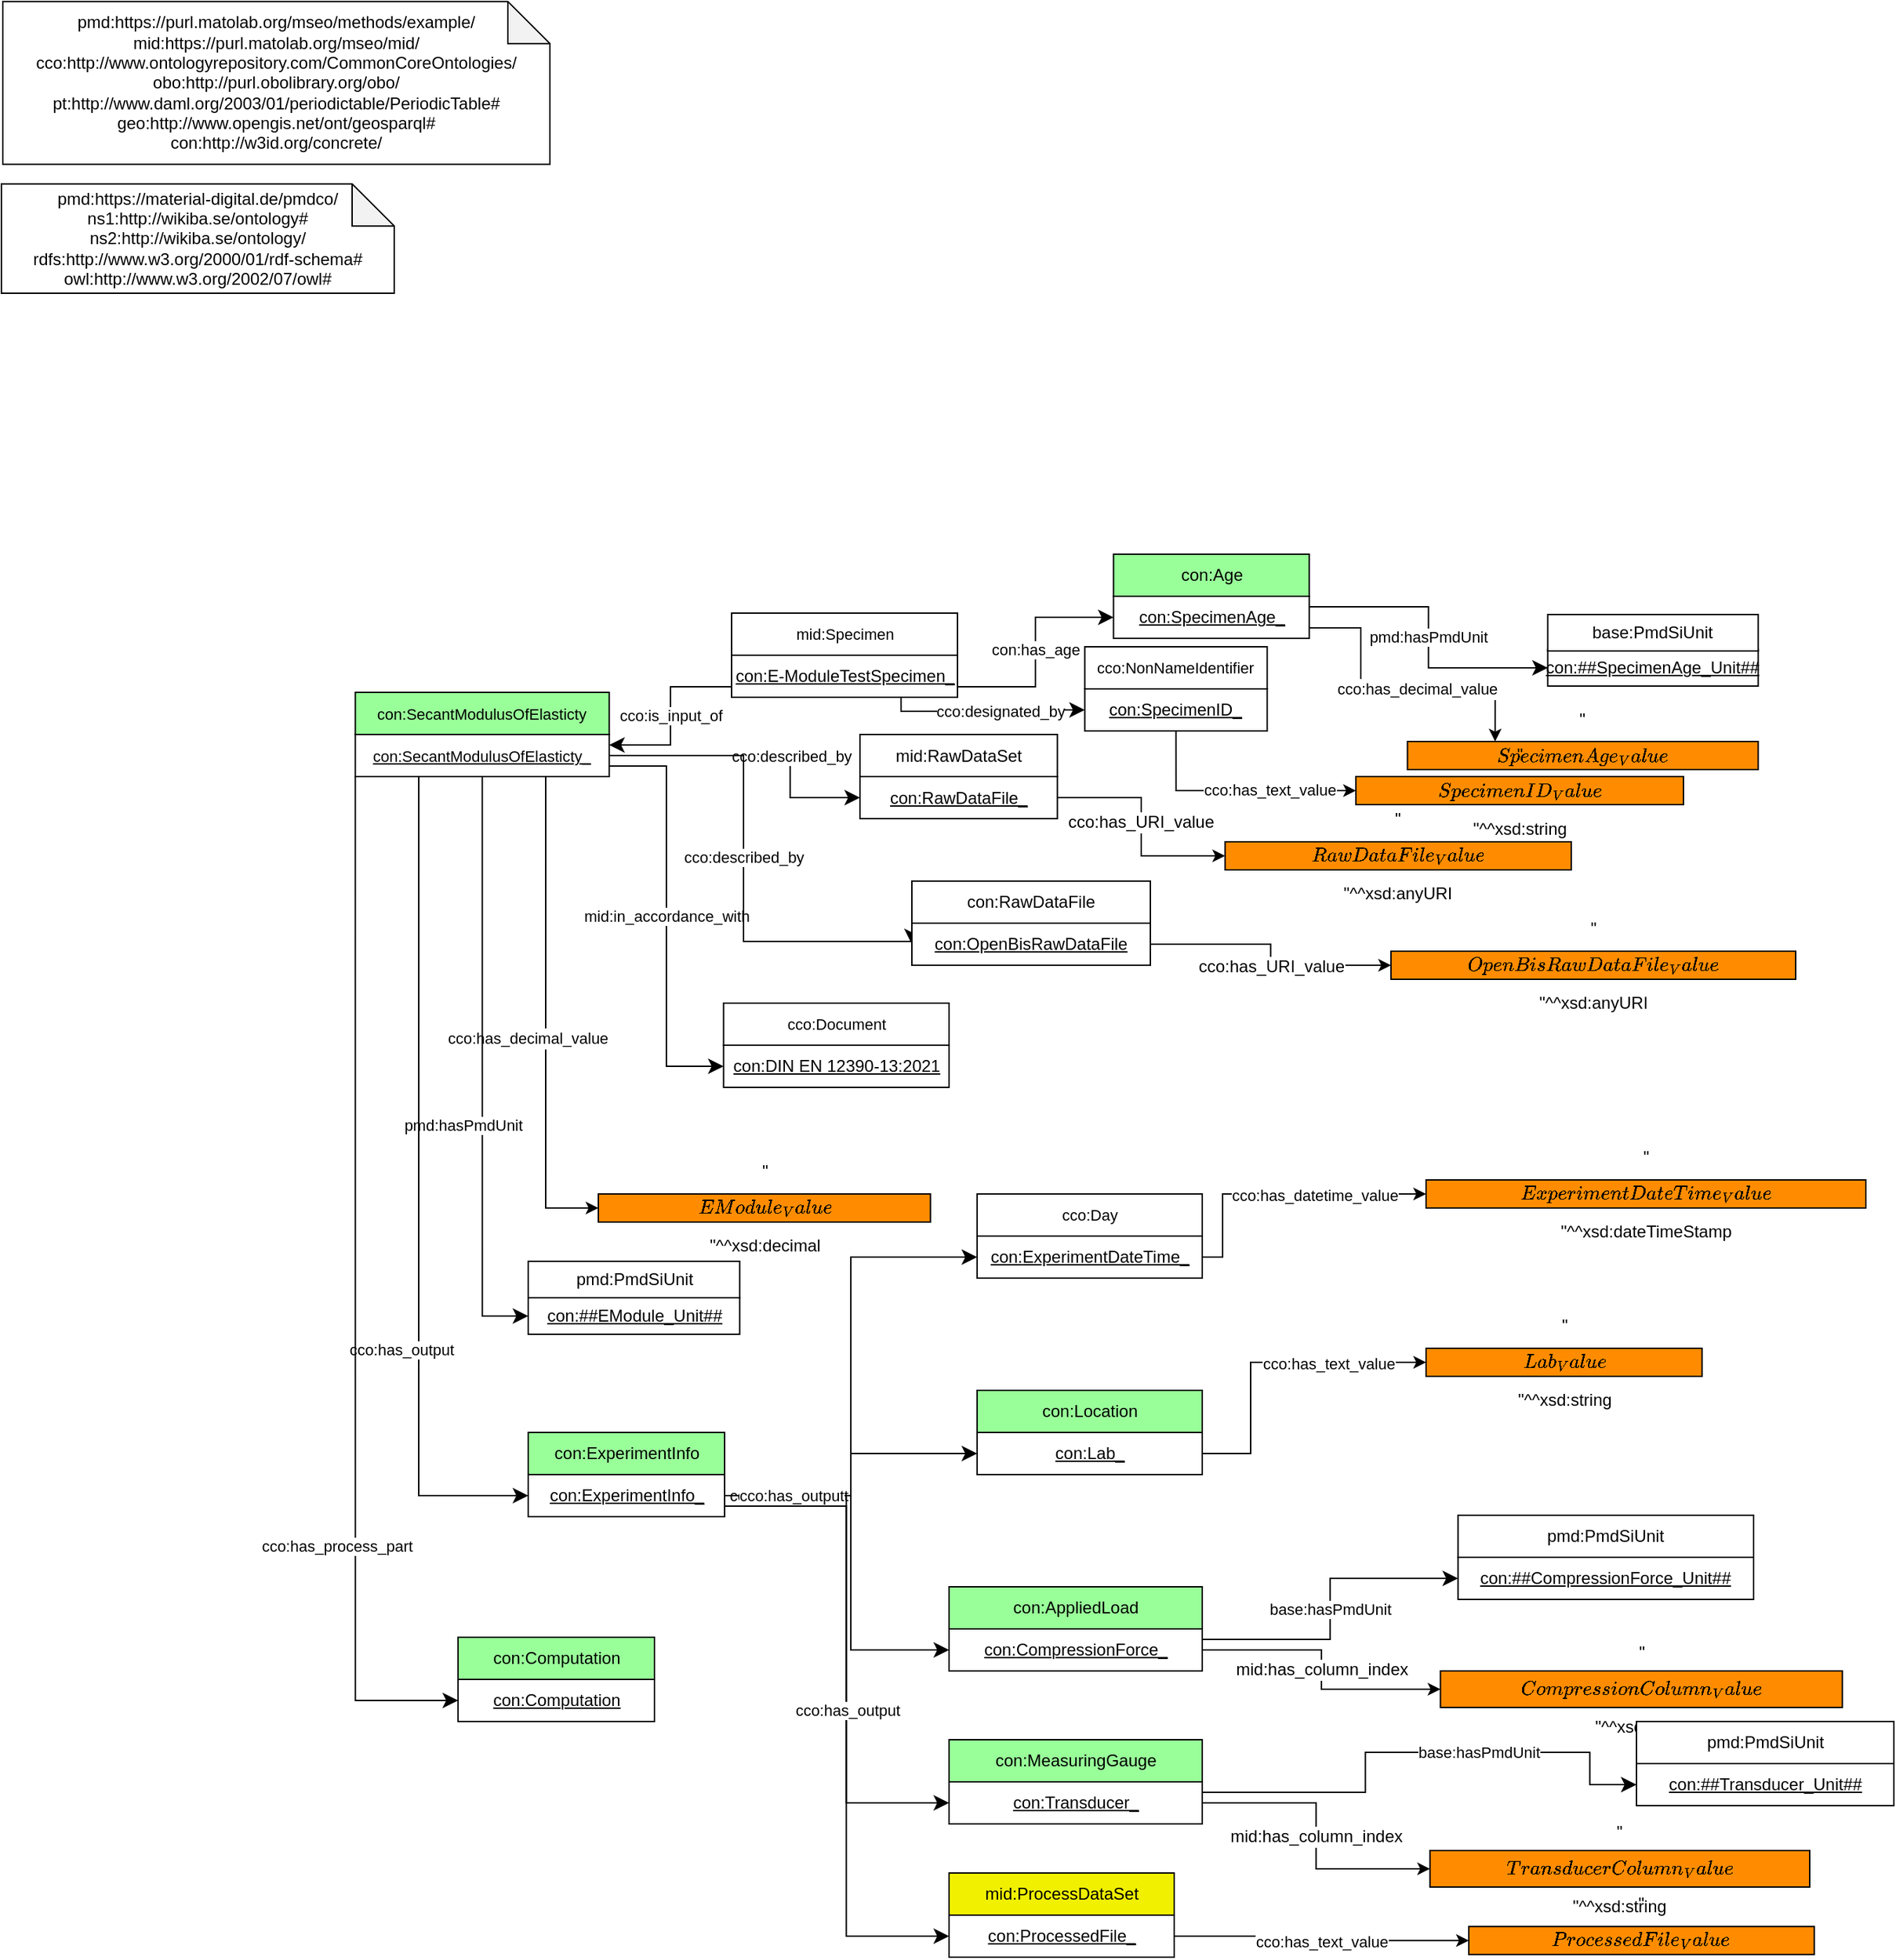 <mxfile version="15.8.2" type="device"><diagram id="UXIPkQefFEDrWGH3IdC5" name="MiWoEx_neu"><mxGraphModel dx="3117" dy="2574" grid="1" gridSize="10" guides="1" tooltips="1" connect="1" arrows="1" fold="1" page="0" pageScale="1" pageWidth="827" pageHeight="1169" math="0" shadow="0"><root><mxCell id="97505-SNcamct329gDO7-0"/><mxCell id="97505-SNcamct329gDO7-1" parent="97505-SNcamct329gDO7-0"/><object label="con:SecantModulusOfElasticty" Type="Class" IRI="Null" id="4S3OoNcXCZUGaDcpZlmq-156"><mxCell style="rounded=0;whiteSpace=wrap;html=1;snapToPoint=1;points=[[0.1,0],[0.2,0],[0.3,0],[0.4,0],[0.5,0],[0.6,0],[0.7,0],[0.8,0],[0.9,0],[0,0.1],[0,0.3],[0,0.5],[0,0.7],[0,0.9],[0.1,1],[0.2,1],[0.3,1],[0.4,1],[0.5,1],[0.6,1],[0.7,1],[0.8,1],[0.9,1],[1,0.1],[1,0.3],[1,0.5],[1,0.7],[1,0.9]];fontSize=11;fillColor=#99FF99;" parent="97505-SNcamct329gDO7-1" vertex="1"><mxGeometry x="-1666.74" y="-1387.5" width="181" height="30" as="geometry"/></mxCell></object><object label="&lt;u&gt;con:SecantModulusOfElasticty_&lt;/u&gt;" Type="Individual" IRI="Null" id="4S3OoNcXCZUGaDcpZlmq-157"><mxCell style="rounded=0;whiteSpace=wrap;html=1;snapToPoint=1;fontSize=11;fillColor=#FFFFFF;" parent="97505-SNcamct329gDO7-1" vertex="1"><mxGeometry x="-1666.74" y="-1357.5" width="181" height="30" as="geometry"/></mxCell></object><object label="&lt;font style=&quot;font-size: 11px&quot;&gt;cco:has_decimal_value&lt;/font&gt;" Type="DatatypeProperty" IRI="http://www.ontologyrepository.com/CommonCoreOntologies/has_decimal_value" id="4S3OoNcXCZUGaDcpZlmq-159"><mxCell style="edgeStyle=orthogonalEdgeStyle;rounded=0;orthogonalLoop=1;jettySize=auto;html=1;exitX=0.75;exitY=1;exitDx=0;exitDy=0;fontSize=12;entryX=0;entryY=0.5;entryDx=0;entryDy=0;fillColor=#FFFFFF;" parent="97505-SNcamct329gDO7-1" source="4S3OoNcXCZUGaDcpZlmq-157" target="4S3OoNcXCZUGaDcpZlmq-160" edge="1"><mxGeometry as="geometry"><mxPoint x="-1643.74" y="-1401.5" as="sourcePoint"/><mxPoint x="-1386.74" y="-1277" as="targetPoint"/><mxPoint x="-32" y="33" as="offset"/></mxGeometry></mxCell></object><object label="&quot;$$EModule_Value$$&quot;^^xsd:decimal" Type="DataValue" IRI_DT="http://www.w3.org/2001/XMLSchema#decimal" id="4S3OoNcXCZUGaDcpZlmq-160"><mxCell style="rounded=0;whiteSpace=wrap;html=1;snapToPoint=1;shadow=0;glass=0;sketch=0;strokeColor=default;fontSize=12;fillColor=#FF8C00;" parent="97505-SNcamct329gDO7-1" vertex="1"><mxGeometry x="-1493.48" y="-1030" width="236.74" height="20" as="geometry"/></mxCell></object><object label="pmd:PmdSiUnit" Type="Class" IRI="https://material-digital.de/pmdco/PmdSiUnit" id="dzM1LntGsSAcp5HvhDIG-0"><mxCell style="rounded=0;whiteSpace=wrap;html=1;fillColor=#FFFFFF;" parent="97505-SNcamct329gDO7-1" vertex="1"><mxGeometry x="-1543.48" y="-982" width="150.74" height="26" as="geometry"/></mxCell></object><object label="&lt;u&gt;con:##EModule_Unit##&lt;/u&gt;" Type="Individual" id="dzM1LntGsSAcp5HvhDIG-1"><mxCell style="rounded=0;whiteSpace=wrap;html=1;fillColor=#FFFFFF;" parent="97505-SNcamct329gDO7-1" vertex="1"><mxGeometry x="-1543.48" y="-956" width="150.74" height="26" as="geometry"/></mxCell></object><object label="pmd:hasPmdUnit" Type="ObjectProperty" IRI="https://material-digital.de/pmdco/hasPmdUnit" id="dzM1LntGsSAcp5HvhDIG-2"><mxCell style="endArrow=classic;html=1;exitX=0.5;exitY=1;exitDx=0;exitDy=0;endSize=8;arcSize=0;edgeStyle=orthogonalEdgeStyle;entryX=0;entryY=0.5;entryDx=0;entryDy=0;fillColor=#FFFFFF;" parent="97505-SNcamct329gDO7-1" source="4S3OoNcXCZUGaDcpZlmq-157" target="dzM1LntGsSAcp5HvhDIG-1" edge="1"><mxGeometry x="-2156.74" y="-578" width="90" height="26" as="geometry"><mxPoint x="-1286.74" y="-1381.76" as="sourcePoint"/><mxPoint x="-1386.74" y="-1220" as="targetPoint"/><mxPoint x="-30" y="56" as="offset"/></mxGeometry></mxCell></object><object label="mid:Specimen" Type="Class" IRI="https://purl.matolab.org/mseo/mid/Specimen" id="x3j8CUo5KJD_qU_yZJNR-10"><mxCell style="rounded=0;whiteSpace=wrap;html=1;snapToPoint=1;points=[[0.1,0],[0.2,0],[0.3,0],[0.4,0],[0.5,0],[0.6,0],[0.7,0],[0.8,0],[0.9,0],[0,0.1],[0,0.3],[0,0.5],[0,0.7],[0,0.9],[0.1,1],[0.2,1],[0.3,1],[0.4,1],[0.5,1],[0.6,1],[0.7,1],[0.8,1],[0.9,1],[1,0.1],[1,0.3],[1,0.5],[1,0.7],[1,0.9]];fontSize=11;fillColor=#FFFFFF;" parent="97505-SNcamct329gDO7-1" vertex="1"><mxGeometry x="-1398.48" y="-1444" width="161" height="30" as="geometry"/></mxCell></object><object label="&lt;u&gt;&lt;font style=&quot;font-size: 12px&quot;&gt;con:E-ModuleTestSpecimen_&lt;/font&gt;&lt;/u&gt;" Type="Individual" IRI="Null" id="x3j8CUo5KJD_qU_yZJNR-11"><mxCell style="rounded=0;whiteSpace=wrap;html=1;snapToPoint=1;fontSize=11;" parent="97505-SNcamct329gDO7-1" vertex="1"><mxGeometry x="-1398.48" y="-1414" width="161" height="30" as="geometry"/></mxCell></object><object label="cco:is_input_of" Type="ObjectProperty" IRI="http://www.ontologyrepository.com/CommonCoreOntologies/is_input_of" id="x3j8CUo5KJD_qU_yZJNR-16"><mxCell style="endArrow=classic;html=1;endSize=8;arcSize=0;edgeStyle=orthogonalEdgeStyle;exitX=0;exitY=0.75;exitDx=0;exitDy=0;entryX=1;entryY=0.25;entryDx=0;entryDy=0;fillColor=#FFFFFF;" parent="97505-SNcamct329gDO7-1" source="x3j8CUo5KJD_qU_yZJNR-11" target="4S3OoNcXCZUGaDcpZlmq-157" edge="1"><mxGeometry x="-2156.74" y="-578" width="90" height="26" as="geometry"><mxPoint x="-1376.74" y="-1662.5" as="sourcePoint"/><mxPoint x="-1514.24" y="-1770" as="targetPoint"/></mxGeometry></mxCell></object><object label="cco:described_by" Type="ObjectProperty" IRI="http://www.ontologyrepository.com/CommonCoreOntologies/described_by" id="vrB592Z6oyx5TgJau1o1-14"><mxCell style="endArrow=classic;html=1;exitX=1;exitY=0.5;exitDx=0;exitDy=0;endSize=8;arcSize=0;edgeStyle=orthogonalEdgeStyle;fillColor=#FFFFFF;entryX=0;entryY=0.5;entryDx=0;entryDy=0;" parent="97505-SNcamct329gDO7-1" source="4S3OoNcXCZUGaDcpZlmq-157" target="XyUmp4HFHpR-SFsd-4tf-1" edge="1"><mxGeometry width="90" height="26" as="geometry"><mxPoint x="-1226.74" y="-1548" as="sourcePoint"/><mxPoint x="-1306.74" y="-1423" as="targetPoint"/><mxPoint x="40" y="-15" as="offset"/><Array as="points"><mxPoint x="-1356.74" y="-1342"/><mxPoint x="-1356.74" y="-1312"/></Array></mxGeometry></mxCell></object><object label="cco:Document" Type="Class" IRI="http://www.ontologyrepository.com/CommonCoreOntologies/Document" id="X-x265AaEcsCabsh68sK-6"><mxCell style="rounded=0;whiteSpace=wrap;html=1;snapToPoint=1;points=[[0.1,0],[0.2,0],[0.3,0],[0.4,0],[0.5,0],[0.6,0],[0.7,0],[0.8,0],[0.9,0],[0,0.1],[0,0.3],[0,0.5],[0,0.7],[0,0.9],[0.1,1],[0.2,1],[0.3,1],[0.4,1],[0.5,1],[0.6,1],[0.7,1],[0.8,1],[0.9,1],[1,0.1],[1,0.3],[1,0.5],[1,0.7],[1,0.9]];fontSize=11;fillColor=#FFFFFF;" parent="97505-SNcamct329gDO7-1" vertex="1"><mxGeometry x="-1404.22" y="-1166" width="160.74" height="30" as="geometry"/></mxCell></object><object label="&lt;u style=&quot;font-size: 12px&quot;&gt;con:&lt;/u&gt;&lt;u&gt;&lt;font style=&quot;font-size: 12px&quot;&gt;DIN EN 12390-13:2021&lt;/font&gt;&lt;/u&gt;" Type="Individual" IRI="Null" id="X-x265AaEcsCabsh68sK-7"><mxCell style="rounded=0;whiteSpace=wrap;html=1;snapToPoint=1;fontSize=11;" parent="97505-SNcamct329gDO7-1" vertex="1"><mxGeometry x="-1404.22" y="-1136" width="160.74" height="30" as="geometry"/></mxCell></object><object label="&lt;font style=&quot;font-size: 11px&quot;&gt;con:has_age&lt;/font&gt;" Type="ObjectProperty" IRI="Null" id="g4Tvwo3vD4Dua6rrecGH-8"><mxCell style="endArrow=classic;html=1;endSize=8;arcSize=0;edgeStyle=orthogonalEdgeStyle;exitX=1;exitY=0.75;exitDx=0;exitDy=0;entryX=0;entryY=0.5;entryDx=0;entryDy=0;fillColor=none;strokeColor=#000000;" parent="97505-SNcamct329gDO7-1" source="x3j8CUo5KJD_qU_yZJNR-11" target="DgxsGwHGDNo53M0R5Qbq-1" edge="1"><mxGeometry x="-2156.74" y="-578" width="90" height="26" as="geometry"><mxPoint x="-1196.74" y="-1565" as="sourcePoint"/><mxPoint x="-1116.74" y="-1510.0" as="targetPoint"/><mxPoint y="-2" as="offset"/></mxGeometry></mxCell></object><object label="mid:in_accordance_with" Type="ObjectProperty" IRI="https://purl.matolab.org/mseo/mid/in_accordance_with" id="g4Tvwo3vD4Dua6rrecGH-9"><mxCell style="endArrow=classic;html=1;exitX=1;exitY=0.75;exitDx=0;exitDy=0;endSize=8;arcSize=0;edgeStyle=orthogonalEdgeStyle;entryX=0;entryY=0.5;entryDx=0;entryDy=0;fillColor=#FFFFFF;" parent="97505-SNcamct329gDO7-1" source="4S3OoNcXCZUGaDcpZlmq-157" target="X-x265AaEcsCabsh68sK-7" edge="1"><mxGeometry x="-2156.74" y="-578" width="90" height="26" as="geometry"><mxPoint x="-1436.74" y="-1454" as="sourcePoint"/><mxPoint x="-1356.74" y="-1345" as="targetPoint"/></mxGeometry></mxCell></object><object label="&lt;font style=&quot;font-size: 12px&quot;&gt;con:Age&lt;/font&gt;" Type="Class" IRI="Null" id="DgxsGwHGDNo53M0R5Qbq-0"><mxCell style="rounded=0;whiteSpace=wrap;html=1;snapToPoint=1;points=[[0.1,0],[0.2,0],[0.3,0],[0.4,0],[0.5,0],[0.6,0],[0.7,0],[0.8,0],[0.9,0],[0,0.1],[0,0.3],[0,0.5],[0,0.7],[0,0.9],[0.1,1],[0.2,1],[0.3,1],[0.4,1],[0.5,1],[0.6,1],[0.7,1],[0.8,1],[0.9,1],[1,0.1],[1,0.3],[1,0.5],[1,0.7],[1,0.9]];fontSize=11;fillColor=#99FF99;" parent="97505-SNcamct329gDO7-1" vertex="1"><mxGeometry x="-1126.27" y="-1486" width="139.53" height="30" as="geometry"/></mxCell></object><object label="&lt;span style=&quot;font-size: 12px&quot;&gt;&lt;u&gt;con:SpecimenAge_&lt;/u&gt;&lt;/span&gt;" Type="Individual" IRI="Null" id="DgxsGwHGDNo53M0R5Qbq-1"><mxCell style="rounded=0;whiteSpace=wrap;html=1;snapToPoint=1;fontSize=11;" parent="97505-SNcamct329gDO7-1" vertex="1"><mxGeometry x="-1126.27" y="-1456" width="139.53" height="30" as="geometry"/></mxCell></object><object label="&quot;$$SpecimenAge_Value$$&quot;^^xsd:decimal" Type="DataValue" IRI_DT="http://www.w3.org/2001/XMLSchema#decimal" id="DgxsGwHGDNo53M0R5Qbq-2"><mxCell style="rounded=0;whiteSpace=wrap;html=1;snapToPoint=1;shadow=0;glass=0;sketch=0;strokeColor=default;fontSize=12;fillColor=#FF8C00;" parent="97505-SNcamct329gDO7-1" vertex="1"><mxGeometry x="-916.74" y="-1352.5" width="250" height="20" as="geometry"/></mxCell></object><object label="&lt;font style=&quot;font-size: 11px&quot;&gt;cco:has_decimal_value&lt;/font&gt;" Type="DatatypeProperty" IRI="http://www.ontologyrepository.com/CommonCoreOntologies/has_decimal_value" id="DgxsGwHGDNo53M0R5Qbq-3"><mxCell style="edgeStyle=orthogonalEdgeStyle;rounded=0;orthogonalLoop=1;jettySize=auto;html=1;exitX=1;exitY=0.75;exitDx=0;exitDy=0;fontSize=12;entryX=0.25;entryY=0;entryDx=0;entryDy=0;fillColor=#FFFFFF;" parent="97505-SNcamct329gDO7-1" source="DgxsGwHGDNo53M0R5Qbq-1" target="DgxsGwHGDNo53M0R5Qbq-2" edge="1"><mxGeometry as="geometry"><mxPoint x="-1706.27" y="-1125" as="sourcePoint"/><mxPoint x="-2774.25" y="1527.24" as="targetPoint"/><Array as="points"><mxPoint x="-950" y="-1433"/><mxPoint x="-950" y="-1390"/><mxPoint x="-854" y="-1390"/></Array><mxPoint x="10" y="3" as="offset"/></mxGeometry></mxCell></object><object label="&lt;u&gt;con:##SpecimenAge_Unit##&lt;/u&gt;" Type="Individual" id="DgxsGwHGDNo53M0R5Qbq-4"><mxCell style="rounded=0;whiteSpace=wrap;html=1;fillColor=#FFFFFF;" parent="97505-SNcamct329gDO7-1" vertex="1"><mxGeometry x="-816.74" y="-1418" width="150" height="26" as="geometry"/></mxCell></object><object label="base:PmdSiUnit" Type="Class" IRI="https://material-digital.de/pmdco/PmdSiUnit" id="DgxsGwHGDNo53M0R5Qbq-5"><mxCell style="rounded=0;whiteSpace=wrap;html=1;fillColor=#FFFFFF;" parent="97505-SNcamct329gDO7-1" vertex="1"><mxGeometry x="-816.74" y="-1443" width="150" height="26" as="geometry"/></mxCell></object><object label="pmd:hasPmdUnit" Type="ObjectProperty" IRI="https://material-digital.de/pmdco/hasPmdUnit" id="DgxsGwHGDNo53M0R5Qbq-6"><mxCell style="endArrow=classic;html=1;endSize=8;arcSize=0;edgeStyle=orthogonalEdgeStyle;entryX=0;entryY=0.5;entryDx=0;entryDy=0;exitX=1;exitY=0.25;exitDx=0;exitDy=0;fillColor=#FFFFFF;" parent="97505-SNcamct329gDO7-1" source="DgxsGwHGDNo53M0R5Qbq-1" target="DgxsGwHGDNo53M0R5Qbq-4" edge="1"><mxGeometry x="-2156.74" y="-578" width="90" height="26" as="geometry"><mxPoint x="-1676.27" y="-1038.5" as="sourcePoint"/><mxPoint x="-1566.27" y="-1058" as="targetPoint"/></mxGeometry></mxCell></object><object label="mid:RawDataSet" Type="Class" IRI="https://purl.matolab.org/mseo/mid/RawDataSet" id="XyUmp4HFHpR-SFsd-4tf-0"><mxCell style="rounded=0;whiteSpace=wrap;html=1;snapToPoint=1;points=[[0.1,0],[0.2,0],[0.3,0],[0.4,0],[0.5,0],[0.6,0],[0.7,0],[0.8,0],[0.9,0],[0,0.1],[0,0.3],[0,0.5],[0,0.7],[0,0.9],[0.1,1],[0.2,1],[0.3,1],[0.4,1],[0.5,1],[0.6,1],[0.7,1],[0.8,1],[0.9,1],[1,0.1],[1,0.3],[1,0.5],[1,0.7],[1,0.9]];fillColor=#FFFFFF;" parent="97505-SNcamct329gDO7-1" vertex="1"><mxGeometry x="-1307.01" y="-1357.5" width="140.74" height="30" as="geometry"/></mxCell></object><object label="&lt;u&gt;con:RawDataFile_&lt;/u&gt;" Type="Individual" IRI="Null" id="XyUmp4HFHpR-SFsd-4tf-1"><mxCell style="rounded=0;whiteSpace=wrap;html=1;snapToPoint=1;" parent="97505-SNcamct329gDO7-1" vertex="1"><mxGeometry x="-1307.01" y="-1327.5" width="140.74" height="30" as="geometry"/></mxCell></object><object label="cco:has_output" Type="ObjectProperty" IRI="http://www.ontologyrepository.com/CommonCoreOntologies/has_output" id="XyUmp4HFHpR-SFsd-4tf-5"><mxCell style="endArrow=classic;html=1;exitX=0.25;exitY=1;exitDx=0;exitDy=0;endSize=8;arcSize=0;edgeStyle=orthogonalEdgeStyle;entryX=0;entryY=0.5;entryDx=0;entryDy=0;fillColor=#FFFFFF;" parent="97505-SNcamct329gDO7-1" source="4S3OoNcXCZUGaDcpZlmq-157" target="HQw4geavo5Zy8eXRPRxA-51" edge="1"><mxGeometry x="-2156.74" y="-578" width="90" height="26" as="geometry"><mxPoint x="-1466.74" y="-1444" as="sourcePoint"/><mxPoint x="-1396.74" y="-1138" as="targetPoint"/><mxPoint x="-52" y="152" as="offset"/></mxGeometry></mxCell></object><object label="cco:has_output" Type="ObjectProperty" IRI="http://www.ontologyrepository.com/CommonCoreOntologies/has_output" id="HQw4geavo5Zy8eXRPRxA-0"><mxCell style="endArrow=classic;html=1;endSize=8;arcSize=0;edgeStyle=orthogonalEdgeStyle;entryX=0;entryY=0.5;entryDx=0;entryDy=0;exitX=1;exitY=0.5;exitDx=0;exitDy=0;fillColor=#FFFFFF;" parent="97505-SNcamct329gDO7-1" source="HQw4geavo5Zy8eXRPRxA-51" target="HQw4geavo5Zy8eXRPRxA-8" edge="1"><mxGeometry x="-2183.48" y="-400" width="90" height="26" as="geometry"><mxPoint x="-1268.48" y="-787" as="sourcePoint"/><mxPoint x="-1188.48" y="-1047" as="targetPoint"/><mxPoint x="-40" y="85" as="offset"/></mxGeometry></mxCell></object><object label="cco:has_output" Type="ObjectProperty" IRI="http://www.ontologyrepository.com/CommonCoreOntologies/has_output" id="HQw4geavo5Zy8eXRPRxA-2"><mxCell style="endArrow=classic;html=1;endSize=8;arcSize=0;edgeStyle=orthogonalEdgeStyle;exitX=1;exitY=0.5;exitDx=0;exitDy=0;entryX=0;entryY=0.5;entryDx=0;entryDy=0;fillColor=#FFFFFF;" parent="97505-SNcamct329gDO7-1" source="HQw4geavo5Zy8eXRPRxA-51" target="HQw4geavo5Zy8eXRPRxA-19" edge="1"><mxGeometry x="-2183.48" y="-400" width="90" height="26" as="geometry"><mxPoint x="-1268.48" y="-787" as="sourcePoint"/><mxPoint x="-1188.48" y="-907" as="targetPoint"/><mxPoint x="-40" y="15" as="offset"/></mxGeometry></mxCell></object><object label="cco:has_output" Type="ObjectProperty" IRI="http://www.ontologyrepository.com/CommonCoreOntologies/has_output" id="HQw4geavo5Zy8eXRPRxA-4"><mxCell style="endArrow=classic;html=1;endSize=8;arcSize=0;edgeStyle=orthogonalEdgeStyle;exitX=1;exitY=0.5;exitDx=0;exitDy=0;entryX=0;entryY=0.5;entryDx=0;entryDy=0;fillColor=#FFFFFF;" parent="97505-SNcamct329gDO7-1" source="HQw4geavo5Zy8eXRPRxA-51" target="HQw4geavo5Zy8eXRPRxA-30" edge="1"><mxGeometry x="-2183.48" y="-400" width="90" height="26" as="geometry"><mxPoint x="-1268.48" y="-787" as="sourcePoint"/><mxPoint x="-1188.48" y="-767" as="targetPoint"/><mxPoint x="-40" y="-55" as="offset"/><Array as="points"><mxPoint x="-1313.48" y="-815"/><mxPoint x="-1313.48" y="-705"/></Array></mxGeometry></mxCell></object><object label="cco:has_output" Type="ObjectProperty" IRI="http://www.ontologyrepository.com/CommonCoreOntologies/has_output" id="HQw4geavo5Zy8eXRPRxA-6"><mxCell style="endArrow=classic;html=1;endSize=8;arcSize=0;edgeStyle=orthogonalEdgeStyle;exitX=1;exitY=0.5;exitDx=0;exitDy=0;entryX=0;entryY=0.5;entryDx=0;entryDy=0;fillColor=#FFFFFF;" parent="97505-SNcamct329gDO7-1" source="HQw4geavo5Zy8eXRPRxA-51" target="HQw4geavo5Zy8eXRPRxA-44" edge="1"><mxGeometry x="-2966.74" y="-432" width="90" height="26" as="geometry"><mxPoint x="-1268.48" y="-787" as="sourcePoint"/><mxPoint x="-1188.48" y="-627" as="targetPoint"/><mxPoint x="-33" y="-157" as="offset"/><Array as="points"><mxPoint x="-1316.74" y="-815"/><mxPoint x="-1316.74" y="-501"/></Array></mxGeometry></mxCell></object><object label="cco:Day" Type="Class" IRI="http://www.ontologyrepository.com/CommonCoreOntologies/Day" id="HQw4geavo5Zy8eXRPRxA-7"><mxCell style="rounded=0;whiteSpace=wrap;html=1;snapToPoint=1;points=[[0.1,0],[0.2,0],[0.3,0],[0.4,0],[0.5,0],[0.6,0],[0.7,0],[0.8,0],[0.9,0],[0,0.1],[0,0.3],[0,0.5],[0,0.7],[0,0.9],[0.1,1],[0.2,1],[0.3,1],[0.4,1],[0.5,1],[0.6,1],[0.7,1],[0.8,1],[0.9,1],[1,0.1],[1,0.3],[1,0.5],[1,0.7],[1,0.9]];fontSize=11;fillColor=#FFFFFF;" parent="97505-SNcamct329gDO7-1" vertex="1"><mxGeometry x="-1223.48" y="-1030" width="160.47" height="30" as="geometry"/></mxCell></object><object label="&lt;u&gt;&lt;font style=&quot;font-size: 12px&quot;&gt;con:&lt;/font&gt;&lt;/u&gt;&lt;span style=&quot;font-size: 12px&quot;&gt;&lt;u&gt;ExperimentDateTime_&lt;/u&gt;&lt;/span&gt;" Type="Individual" IRI="Null" id="HQw4geavo5Zy8eXRPRxA-8"><mxCell style="rounded=0;whiteSpace=wrap;html=1;snapToPoint=1;fontSize=11;" parent="97505-SNcamct329gDO7-1" vertex="1"><mxGeometry x="-1223.48" y="-1000" width="160.47" height="30" as="geometry"/></mxCell></object><object label="&quot;$$ExperimentDateTime_Value$$&quot;^^xsd:dateTimeStamp" Type="DataValue" IRI_DT="http://www.w3.org/2001/XMLSchema#dateTimeStamp" id="HQw4geavo5Zy8eXRPRxA-9"><mxCell style="rounded=0;whiteSpace=wrap;html=1;snapToPoint=1;shadow=0;glass=0;sketch=0;strokeColor=default;fontSize=12;fillColor=#FF8C00;" parent="97505-SNcamct329gDO7-1" vertex="1"><mxGeometry x="-903.48" y="-1040" width="313.48" height="20" as="geometry"/></mxCell></object><object label="&lt;font style=&quot;font-size: 11px&quot;&gt;cco:has_datetime_value&lt;/font&gt;" Type="DatatypeProperty" IRI="http://www.ontologyrepository.com/CommonCoreOntologies/has_datetime_value" id="HQw4geavo5Zy8eXRPRxA-10"><mxCell style="edgeStyle=orthogonalEdgeStyle;rounded=0;orthogonalLoop=1;jettySize=auto;html=1;fontSize=12;entryX=0;entryY=0.5;entryDx=0;entryDy=0;exitX=1;exitY=0.5;exitDx=0;exitDy=0;fillColor=#FFFFFF;" parent="97505-SNcamct329gDO7-1" source="HQw4geavo5Zy8eXRPRxA-8" target="HQw4geavo5Zy8eXRPRxA-9" edge="1"><mxGeometry x="-3578.48" y="-360" as="geometry"><mxPoint x="-2368.48" y="-157.5" as="sourcePoint"/><mxPoint x="-2268.48" y="-158" as="targetPoint"/><Array as="points"><mxPoint x="-1048.48" y="-985"/><mxPoint x="-1048.48" y="-1030"/></Array><mxPoint y="-22" as="offset"/></mxGeometry></mxCell></object><object label="con:Location" Type="Class" IRI="Null" id="HQw4geavo5Zy8eXRPRxA-18"><mxCell style="rounded=0;whiteSpace=wrap;html=1;snapToPoint=1;points=[[0.1,0],[0.2,0],[0.3,0],[0.4,0],[0.5,0],[0.6,0],[0.7,0],[0.8,0],[0.9,0],[0,0.1],[0,0.3],[0,0.5],[0,0.7],[0,0.9],[0.1,1],[0.2,1],[0.3,1],[0.4,1],[0.5,1],[0.6,1],[0.7,1],[0.8,1],[0.9,1],[1,0.1],[1,0.3],[1,0.5],[1,0.7],[1,0.9]];fillColor=#99FF99;" parent="97505-SNcamct329gDO7-1" vertex="1"><mxGeometry x="-1223.48" y="-890" width="160.47" height="30" as="geometry"/></mxCell></object><object label="&lt;u style=&quot;font-size: 11px&quot;&gt;&lt;font style=&quot;font-size: 12px&quot;&gt;con:&lt;/font&gt;&lt;/u&gt;&lt;u&gt;Lab_&lt;/u&gt;" Type="Individual" IRI="Null" id="HQw4geavo5Zy8eXRPRxA-19"><mxCell style="rounded=0;whiteSpace=wrap;html=1;snapToPoint=1;fillColor=#FFFFFF;" parent="97505-SNcamct329gDO7-1" vertex="1"><mxGeometry x="-1223.48" y="-860" width="160.47" height="30" as="geometry"/></mxCell></object><object label="&lt;font style=&quot;font-size: 11px&quot;&gt;cco:has_text_value&lt;/font&gt;" Type="DatatypeProperty" IRI="http://www.ontologyrepository.com/CommonCoreOntologies/has_text_value" id="HQw4geavo5Zy8eXRPRxA-20"><mxCell style="edgeStyle=orthogonalEdgeStyle;rounded=0;orthogonalLoop=1;jettySize=auto;html=1;fontSize=12;entryX=0;entryY=0.5;entryDx=0;entryDy=0;exitX=1;exitY=0.5;exitDx=0;exitDy=0;fillColor=#FFFFFF;" parent="97505-SNcamct329gDO7-1" source="HQw4geavo5Zy8eXRPRxA-19" target="HQw4geavo5Zy8eXRPRxA-21" edge="1"><mxGeometry x="-3578.48" y="-360" as="geometry"><mxPoint x="-2388.48" y="-125" as="sourcePoint"/><mxPoint x="-5037.95" y="8489.26" as="targetPoint"/><Array as="points"><mxPoint x="-1028.48" y="-845"/><mxPoint x="-1028.48" y="-910"/></Array><mxPoint x="10" y="-32" as="offset"/></mxGeometry></mxCell></object><object label="&quot;$$Lab_Value$$&quot;^^xsd:string" Type="DataValue" IRI_DT="http://www.w3.org/2001/XMLSchema#string" id="HQw4geavo5Zy8eXRPRxA-21"><mxCell style="rounded=0;whiteSpace=wrap;html=1;snapToPoint=1;shadow=0;glass=0;sketch=0;strokeColor=default;fontSize=12;fillColor=#FF8C00;" parent="97505-SNcamct329gDO7-1" vertex="1"><mxGeometry x="-903.48" y="-920" width="196.74" height="20" as="geometry"/></mxCell></object><object label="con:AppliedLoad" Type="Class" IRI="Null" id="HQw4geavo5Zy8eXRPRxA-29"><mxCell style="rounded=0;whiteSpace=wrap;html=1;snapToPoint=1;points=[[0.1,0],[0.2,0],[0.3,0],[0.4,0],[0.5,0],[0.6,0],[0.7,0],[0.8,0],[0.9,0],[0,0.1],[0,0.3],[0,0.5],[0,0.7],[0,0.9],[0.1,1],[0.2,1],[0.3,1],[0.4,1],[0.5,1],[0.6,1],[0.7,1],[0.8,1],[0.9,1],[1,0.1],[1,0.3],[1,0.5],[1,0.7],[1,0.9]];fillColor=#99FF99;" parent="97505-SNcamct329gDO7-1" vertex="1"><mxGeometry x="-1243.48" y="-750" width="180.47" height="30" as="geometry"/></mxCell></object><object label="&lt;u style=&quot;font-size: 11px&quot;&gt;&lt;font style=&quot;font-size: 12px&quot;&gt;con:&lt;/font&gt;&lt;/u&gt;&lt;u&gt;CompressionForce_&lt;/u&gt;" Type="Individual" IRI="Null" id="HQw4geavo5Zy8eXRPRxA-30"><mxCell style="rounded=0;whiteSpace=wrap;html=1;snapToPoint=1;fillColor=#FFFFFF;" parent="97505-SNcamct329gDO7-1" vertex="1"><mxGeometry x="-1243.48" y="-720" width="180.47" height="30" as="geometry"/></mxCell></object><object label="mid:ProcessDataSet" Type="Class" IRI="https://purl.matolab.org/mseo/mid/ProcessDataSet" id="HQw4geavo5Zy8eXRPRxA-43"><mxCell style="rounded=0;whiteSpace=wrap;html=1;snapToPoint=1;points=[[0.1,0],[0.2,0],[0.3,0],[0.4,0],[0.5,0],[0.6,0],[0.7,0],[0.8,0],[0.9,0],[0,0.1],[0,0.3],[0,0.5],[0,0.7],[0,0.9],[0.1,1],[0.2,1],[0.3,1],[0.4,1],[0.5,1],[0.6,1],[0.7,1],[0.8,1],[0.9,1],[1,0.1],[1,0.3],[1,0.5],[1,0.7],[1,0.9]];fillColor=#F0F000;" parent="97505-SNcamct329gDO7-1" vertex="1"><mxGeometry x="-1243.48" y="-546" width="160.47" height="30" as="geometry"/></mxCell></object><object label="&lt;u style=&quot;font-size: 11px&quot;&gt;&lt;font style=&quot;font-size: 12px&quot;&gt;con:ProcessedFile&lt;/font&gt;&lt;/u&gt;&lt;u&gt;_&lt;/u&gt;" Type="Individual" IRI="Null" id="HQw4geavo5Zy8eXRPRxA-44"><mxCell style="rounded=0;whiteSpace=wrap;html=1;snapToPoint=1;fillColor=#FFFFFF;" parent="97505-SNcamct329gDO7-1" vertex="1"><mxGeometry x="-1243.48" y="-516" width="160.47" height="30" as="geometry"/></mxCell></object><object label="&lt;font style=&quot;font-size: 12px&quot;&gt;con:ExperimentInfo&lt;/font&gt;" Type="Class" IRI="Null" id="HQw4geavo5Zy8eXRPRxA-50"><mxCell style="rounded=0;whiteSpace=wrap;html=1;snapToPoint=1;points=[[0.1,0],[0.2,0],[0.3,0],[0.4,0],[0.5,0],[0.6,0],[0.7,0],[0.8,0],[0.9,0],[0,0.1],[0,0.3],[0,0.5],[0,0.7],[0,0.9],[0.1,1],[0.2,1],[0.3,1],[0.4,1],[0.5,1],[0.6,1],[0.7,1],[0.8,1],[0.9,1],[1,0.1],[1,0.3],[1,0.5],[1,0.7],[1,0.9]];fontSize=11;fillColor=#99FF99;" parent="97505-SNcamct329gDO7-1" vertex="1"><mxGeometry x="-1543.48" y="-860" width="140" height="30" as="geometry"/></mxCell></object><object label="&lt;u style=&quot;font-size: 12px&quot;&gt;con:&lt;/u&gt;&lt;u&gt;&lt;font style=&quot;font-size: 12px&quot;&gt;ExperimentInfo_&lt;/font&gt;&lt;/u&gt;" Type="Individual" IRI="Null" id="HQw4geavo5Zy8eXRPRxA-51"><mxCell style="rounded=0;whiteSpace=wrap;html=1;snapToPoint=1;fontSize=11;" parent="97505-SNcamct329gDO7-1" vertex="1"><mxGeometry x="-1543.48" y="-830" width="140" height="30" as="geometry"/></mxCell></object><object label="cco:NonNameIdentifier" Type="Class" IRI="http://www.ontologyrepository.com/CommonCoreOntologies/NonNameIdentifier" id="YiSI-3_hxDZqlvMmnj0z-49"><mxCell style="rounded=0;whiteSpace=wrap;html=1;snapToPoint=1;points=[[0.1,0],[0.2,0],[0.3,0],[0.4,0],[0.5,0],[0.6,0],[0.7,0],[0.8,0],[0.9,0],[0,0.1],[0,0.3],[0,0.5],[0,0.7],[0,0.9],[0.1,1],[0.2,1],[0.3,1],[0.4,1],[0.5,1],[0.6,1],[0.7,1],[0.8,1],[0.9,1],[1,0.1],[1,0.3],[1,0.5],[1,0.7],[1,0.9]];fontSize=11;fillColor=#FFFFFF;" parent="97505-SNcamct329gDO7-1" vertex="1"><mxGeometry x="-1146.74" y="-1420" width="130" height="30" as="geometry"/></mxCell></object><object label="&lt;u style=&quot;font-size: 12px&quot;&gt;con:&lt;/u&gt;&lt;u&gt;&lt;font style=&quot;font-size: 12px&quot;&gt;SpecimenID_&lt;/font&gt;&lt;/u&gt;" Type="Individual" IRI="Null" id="YiSI-3_hxDZqlvMmnj0z-50"><mxCell style="rounded=0;whiteSpace=wrap;html=1;snapToPoint=1;fontSize=11;" parent="97505-SNcamct329gDO7-1" vertex="1"><mxGeometry x="-1146.74" y="-1390" width="130" height="30" as="geometry"/></mxCell></object><object label="cco:designated_by" Type="ObjectProperty" IRI="http://www.ontologyrepository.com/CommonCoreOntologies/designated_by" id="YiSI-3_hxDZqlvMmnj0z-51"><mxCell style="endArrow=classic;html=1;endSize=8;arcSize=0;edgeStyle=orthogonalEdgeStyle;entryX=0;entryY=0.5;entryDx=0;entryDy=0;fillColor=#FFFFFF;exitX=0.75;exitY=1;exitDx=0;exitDy=0;" parent="97505-SNcamct329gDO7-1" source="x3j8CUo5KJD_qU_yZJNR-11" target="YiSI-3_hxDZqlvMmnj0z-50" edge="1"><mxGeometry x="-2156.74" y="-578" width="90" height="26" as="geometry"><mxPoint x="-1176.74" y="-1505" as="sourcePoint"/><mxPoint x="-2404.74" y="1921" as="targetPoint"/><mxPoint x="5" y="5" as="offset"/></mxGeometry></mxCell></object><object label="&quot;$$SpecimenID_Value$$&quot;^^xsd:string" Type="DataValue" IRI_DT="http://www.w3.org/2001/XMLSchema#string" id="YiSI-3_hxDZqlvMmnj0z-52"><mxCell style="rounded=0;whiteSpace=wrap;html=1;snapToPoint=1;shadow=0;glass=0;sketch=0;strokeColor=default;fontSize=12;fillColor=#FF8C00;" parent="97505-SNcamct329gDO7-1" vertex="1"><mxGeometry x="-953.48" y="-1327.5" width="233.48" height="20" as="geometry"/></mxCell></object><object label="&lt;font style=&quot;font-size: 11px&quot;&gt;cco:has_text_value&lt;/font&gt;" Type="DatatypeProperty" IRI="http://www.ontologyrepository.com/CommonCoreOntologies/has_text_value" id="YiSI-3_hxDZqlvMmnj0z-53"><mxCell style="edgeStyle=orthogonalEdgeStyle;rounded=0;orthogonalLoop=1;jettySize=auto;html=1;fontSize=12;entryX=0;entryY=0.5;entryDx=0;entryDy=0;exitX=0.5;exitY=1;exitDx=0;exitDy=0;fillColor=#FFFFFF;" parent="97505-SNcamct329gDO7-1" source="YiSI-3_hxDZqlvMmnj0z-50" target="YiSI-3_hxDZqlvMmnj0z-52" edge="1"><mxGeometry x="-2156.74" y="-578" as="geometry"><mxPoint x="-973.77" y="-1422.75" as="sourcePoint"/><mxPoint x="-1376.27" y="-78.75" as="targetPoint"/><mxPoint x="3" y="21" as="offset"/></mxGeometry></mxCell></object><object label="pmd:https://material-digital.de/pmdco/&lt;br/&gt;ns1:http://wikiba.se/ontology#&lt;br/&gt;ns2:http://wikiba.se/ontology/&lt;br/&gt;rdfs:http://www.w3.org/2000/01/rdf-schema#&lt;br/&gt;owl:http://www.w3.org/2002/07/owl#&lt;br/&gt;" Type="Namespace" id="ruoCuIgoFp16ZF_0LyHv-2"><mxCell style="shape=note;whiteSpace=wrap;html=1;backgroundOutline=1;darkOpacity=0.05;" parent="97505-SNcamct329gDO7-1" vertex="1"><mxGeometry x="-1919" y="-1749.93" width="280" height="77.93" as="geometry"/></mxCell></object><object label="pmd:https://purl.matolab.org/mseo/methods/example/&lt;br&gt;mid:https://purl.matolab.org/mseo/mid/&lt;br&gt;cco:http://www.ontologyrepository.com/CommonCoreOntologies/&lt;br&gt;obo:http://purl.obolibrary.org/obo/&lt;br&gt;pt:http://www.daml.org/2003/01/periodictable/PeriodicTable#&lt;br&gt;geo:http://www.opengis.net/ont/geosparql#&lt;br&gt;con:&lt;span style=&quot;text-align: left&quot;&gt;http://w3id.org/concrete/&lt;/span&gt;" Type="Namespace" id="ruoCuIgoFp16ZF_0LyHv-3"><mxCell style="shape=note;whiteSpace=wrap;html=1;backgroundOutline=1;darkOpacity=0.05;" parent="97505-SNcamct329gDO7-1" vertex="1"><mxGeometry x="-1918" y="-1879.93" width="390" height="116" as="geometry"/></mxCell></object><object label="con:Computation" Type="Class" IRI="https://purl.matolab.org/mseo/mid/RawDataSet" id="8_94zTM0Tr0i7Qoun-mM-0"><mxCell style="rounded=0;whiteSpace=wrap;html=1;snapToPoint=1;points=[[0.1,0],[0.2,0],[0.3,0],[0.4,0],[0.5,0],[0.6,0],[0.7,0],[0.8,0],[0.9,0],[0,0.1],[0,0.3],[0,0.5],[0,0.7],[0,0.9],[0.1,1],[0.2,1],[0.3,1],[0.4,1],[0.5,1],[0.6,1],[0.7,1],[0.8,1],[0.9,1],[1,0.1],[1,0.3],[1,0.5],[1,0.7],[1,0.9]];fillColor=#99FF99;" parent="97505-SNcamct329gDO7-1" vertex="1"><mxGeometry x="-1593.48" y="-714" width="140" height="30" as="geometry"/></mxCell></object><object label="&lt;u&gt;con:Computation&lt;/u&gt;" Type="Individual" IRI="Null" id="8_94zTM0Tr0i7Qoun-mM-1"><mxCell style="rounded=0;whiteSpace=wrap;html=1;snapToPoint=1;" parent="97505-SNcamct329gDO7-1" vertex="1"><mxGeometry x="-1593.48" y="-684" width="140" height="30" as="geometry"/></mxCell></object><object label="cco:has_process_part" Type="ObjectProperty" IRI="http://www.ontologyrepository.com/CommonCoreOntologies/has_process_part" id="37UOdtx9yiyN65UCFOAC-0"><mxCell style="endArrow=classic;html=1;exitX=0;exitY=1;exitDx=0;exitDy=0;entryX=0;entryY=0.5;entryDx=0;entryDy=0;endSize=8;arcSize=0;edgeStyle=orthogonalEdgeStyle;" parent="97505-SNcamct329gDO7-1" source="4S3OoNcXCZUGaDcpZlmq-157" target="8_94zTM0Tr0i7Qoun-mM-1" edge="1"><mxGeometry x="-2156.74" y="-578" width="90" height="26" as="geometry"><mxPoint x="-1696.737" y="-1054" as="sourcePoint"/><mxPoint x="-1516.737" y="-1054" as="targetPoint"/><mxPoint x="-50" y="219" as="offset"/></mxGeometry></mxCell></object><object label="&quot;$$RawDataFile_Value$$&quot;^^xsd:anyURI" Type="DataValue" IRI_DT="http://www.w3.org/2001/XMLSchema#anyURI" id="KAcNWF4rV9uF_w8Jalqu-1"><mxCell style="rounded=0;whiteSpace=wrap;html=1;snapToPoint=1;shadow=0;glass=0;sketch=0;strokeColor=default;fontSize=12;fillColor=#FF8C00;" parent="97505-SNcamct329gDO7-1" vertex="1"><mxGeometry x="-1046.74" y="-1281" width="246.74" height="20" as="geometry"/></mxCell></object><object label="cco:has_URI_value" Type="DatatypeProperty" IRI="http://www.ontologyrepository.com/CommonCoreOntologies/has_URI_value" id="KAcNWF4rV9uF_w8Jalqu-3"><mxCell style="edgeStyle=orthogonalEdgeStyle;rounded=0;orthogonalLoop=1;jettySize=auto;html=1;fontSize=12;entryX=0;entryY=0.5;entryDx=0;entryDy=0;exitX=1;exitY=0.5;exitDx=0;exitDy=0;fillColor=#FFFFFF;" parent="97505-SNcamct329gDO7-1" source="XyUmp4HFHpR-SFsd-4tf-1" target="KAcNWF4rV9uF_w8Jalqu-1" edge="1"><mxGeometry x="-2156.74" y="-578" as="geometry"><mxPoint x="-1632.36" y="-1534" as="sourcePoint"/><mxPoint x="-1566.74" y="-1510.0" as="targetPoint"/><mxPoint y="-3" as="offset"/></mxGeometry></mxCell></object><object label="mid:has_column_index" Type="DatatypeProperty" IRI="https://purl.matolab.org/mseo/mid/has_column_index" id="aYYLl54DfMxTORCYldgl-8"><mxCell style="edgeStyle=orthogonalEdgeStyle;rounded=0;orthogonalLoop=1;jettySize=auto;html=1;exitX=1;exitY=0.5;exitDx=0;exitDy=0;fontSize=12;entryX=0;entryY=0.5;entryDx=0;entryDy=0;" parent="97505-SNcamct329gDO7-1" source="HQw4geavo5Zy8eXRPRxA-30" target="aYYLl54DfMxTORCYldgl-10" edge="1"><mxGeometry x="-736.743" y="-699.836" as="geometry"><mxPoint x="-736.743" y="-699.836" as="sourcePoint"/><mxPoint x="-936.74" y="-677.0" as="targetPoint"/></mxGeometry></mxCell></object><object label="&quot;$$CompressionColumn_Value$$&quot;^^xsd:string" Type="DataValue" IRI_DT="http://www.w3.org/2001/XMLSchema#string" id="aYYLl54DfMxTORCYldgl-10"><mxCell style="rounded=0;whiteSpace=wrap;html=1;fillColor=#FF8C00;" parent="97505-SNcamct329gDO7-1" vertex="1"><mxGeometry x="-893.24" y="-690" width="286.5" height="26" as="geometry"/></mxCell></object><object label="pmd:PmdSiUnit" Type="Class" IRI="https://material-digital.de/pmdco/PmdSiUnit" id="C13YInYxtoaISSIzinkt-2"><mxCell style="rounded=0;whiteSpace=wrap;html=1;snapToPoint=1;points=[[0.1,0],[0.2,0],[0.3,0],[0.4,0],[0.5,0],[0.6,0],[0.7,0],[0.8,0],[0.9,0],[0,0.1],[0,0.3],[0,0.5],[0,0.7],[0,0.9],[0.1,1],[0.2,1],[0.3,1],[0.4,1],[0.5,1],[0.6,1],[0.7,1],[0.8,1],[0.9,1],[1,0.1],[1,0.3],[1,0.5],[1,0.7],[1,0.9]];fillColor=#FFFFFF;" parent="97505-SNcamct329gDO7-1" vertex="1"><mxGeometry x="-880.69" y="-801" width="210.69" height="30" as="geometry"/></mxCell></object><object label="&lt;u&gt;con:##CompressionForce_Unit##&lt;/u&gt;" Type="Individual" id="C13YInYxtoaISSIzinkt-3"><mxCell style="rounded=0;whiteSpace=wrap;html=1;snapToPoint=1;fillColor=#FFFFFF;" parent="97505-SNcamct329gDO7-1" vertex="1"><mxGeometry x="-880.69" y="-771" width="210.69" height="30" as="geometry"/></mxCell></object><object label="base:hasPmdUnit" Type="ObjectProperty" IRI="https://material-digital.de/pmdco/hasPmdUnit" id="C13YInYxtoaISSIzinkt-4"><mxCell style="endArrow=classic;html=1;exitX=1;exitY=0.25;exitDx=0;exitDy=0;entryX=0;entryY=0.5;entryDx=0;entryDy=0;endSize=8;arcSize=0;edgeStyle=orthogonalEdgeStyle;" parent="97505-SNcamct329gDO7-1" source="HQw4geavo5Zy8eXRPRxA-30" target="C13YInYxtoaISSIzinkt-3" edge="1"><mxGeometry x="-806.073" y="-786" width="90" height="26" as="geometry"><mxPoint x="-806.073" y="-786" as="sourcePoint"/><mxPoint x="-666.073" y="-786" as="targetPoint"/></mxGeometry></mxCell></object><object label="&quot;$$ProcessedFile_Value$$&quot;^^xsd:string" Type="DataValue" IRI_DT="http://www.w3.org/2001/XMLSchema#string" id="C13YInYxtoaISSIzinkt-5"><mxCell style="rounded=0;whiteSpace=wrap;html=1;snapToPoint=1;shadow=0;glass=0;sketch=0;strokeColor=default;fontSize=12;fillColor=#FF8C00;" parent="97505-SNcamct329gDO7-1" vertex="1"><mxGeometry x="-873.01" y="-507.87" width="246.27" height="20" as="geometry"/></mxCell></object><object label="&lt;font style=&quot;font-size: 11px&quot;&gt;cco:has_text_value&lt;/font&gt;" Type="DatatypeProperty" IRI="http://www.ontologyrepository.com/CommonCoreOntologies/has_text_value" id="C13YInYxtoaISSIzinkt-6"><mxCell style="edgeStyle=orthogonalEdgeStyle;rounded=0;orthogonalLoop=1;jettySize=auto;html=1;fontSize=12;entryX=0;entryY=0.5;entryDx=0;entryDy=0;exitX=1;exitY=0.5;exitDx=0;exitDy=0;fillColor=#FFFFFF;" parent="97505-SNcamct329gDO7-1" source="HQw4geavo5Zy8eXRPRxA-44" target="C13YInYxtoaISSIzinkt-5" edge="1"><mxGeometry x="-2986.74" y="-368" as="geometry"><mxPoint x="-1037.54" y="-514.12" as="sourcePoint"/><mxPoint x="-1295.8" y="740.88" as="targetPoint"/><mxPoint y="2" as="offset"/></mxGeometry></mxCell></object><object label="con:MeasuringGauge" Type="Class" IRI="Null" id="C13YInYxtoaISSIzinkt-7"><mxCell style="rounded=0;whiteSpace=wrap;html=1;snapToPoint=1;points=[[0.1,0],[0.2,0],[0.3,0],[0.4,0],[0.5,0],[0.6,0],[0.7,0],[0.8,0],[0.9,0],[0,0.1],[0,0.3],[0,0.5],[0,0.7],[0,0.9],[0.1,1],[0.2,1],[0.3,1],[0.4,1],[0.5,1],[0.6,1],[0.7,1],[0.8,1],[0.9,1],[1,0.1],[1,0.3],[1,0.5],[1,0.7],[1,0.9]];fillColor=#99FF99;" parent="97505-SNcamct329gDO7-1" vertex="1"><mxGeometry x="-1243.48" y="-641" width="180.47" height="30" as="geometry"/></mxCell></object><object label="&lt;u style=&quot;font-size: 11px&quot;&gt;&lt;font style=&quot;font-size: 12px&quot;&gt;con:Transducer&lt;/font&gt;&lt;/u&gt;&lt;u&gt;_&lt;/u&gt;" Type="Individual" IRI="Null" id="C13YInYxtoaISSIzinkt-8"><mxCell style="rounded=0;whiteSpace=wrap;html=1;snapToPoint=1;fillColor=#FFFFFF;" parent="97505-SNcamct329gDO7-1" vertex="1"><mxGeometry x="-1243.48" y="-611" width="180.47" height="30" as="geometry"/></mxCell></object><object label="mid:has_column_index" Type="DatatypeProperty" IRI="https://purl.matolab.org/mseo/mid/has_column_index" id="C13YInYxtoaISSIzinkt-11"><mxCell style="edgeStyle=orthogonalEdgeStyle;rounded=0;orthogonalLoop=1;jettySize=auto;html=1;exitX=1;exitY=0.5;exitDx=0;exitDy=0;fontSize=12;entryX=0;entryY=0.5;entryDx=0;entryDy=0;" parent="97505-SNcamct329gDO7-1" source="C13YInYxtoaISSIzinkt-8" target="C13YInYxtoaISSIzinkt-12" edge="1"><mxGeometry x="-736.743" y="-590.836" as="geometry"><mxPoint x="-736.743" y="-590.836" as="sourcePoint"/><mxPoint x="-936.74" y="-568" as="targetPoint"/></mxGeometry></mxCell></object><object label="&quot;$$TransducerColumn_Value$$&quot;^^xsd:string" Type="DataValue" IRI_DT="http://www.w3.org/2001/XMLSchema#string" id="C13YInYxtoaISSIzinkt-12"><mxCell style="rounded=0;whiteSpace=wrap;html=1;fillColor=#FF8C00;" parent="97505-SNcamct329gDO7-1" vertex="1"><mxGeometry x="-900.69" y="-562" width="270.69" height="26" as="geometry"/></mxCell></object><object label="pmd:PmdSiUnit" Type="Class" IRI="https://material-digital.de/pmdco/PmdSiUnit" id="C13YInYxtoaISSIzinkt-14"><mxCell style="rounded=0;whiteSpace=wrap;html=1;snapToPoint=1;points=[[0.1,0],[0.2,0],[0.3,0],[0.4,0],[0.5,0],[0.6,0],[0.7,0],[0.8,0],[0.9,0],[0,0.1],[0,0.3],[0,0.5],[0,0.7],[0,0.9],[0.1,1],[0.2,1],[0.3,1],[0.4,1],[0.5,1],[0.6,1],[0.7,1],[0.8,1],[0.9,1],[1,0.1],[1,0.3],[1,0.5],[1,0.7],[1,0.9]];fillColor=#FFFFFF;" parent="97505-SNcamct329gDO7-1" vertex="1"><mxGeometry x="-753.48" y="-654" width="183.48" height="30" as="geometry"/></mxCell></object><object label="&lt;u&gt;con:##Transducer_Unit##&lt;/u&gt;" Type="Individual" id="C13YInYxtoaISSIzinkt-15"><mxCell style="rounded=0;whiteSpace=wrap;html=1;snapToPoint=1;fillColor=#FFFFFF;" parent="97505-SNcamct329gDO7-1" vertex="1"><mxGeometry x="-753.48" y="-624" width="183.48" height="30" as="geometry"/></mxCell></object><object label="base:hasPmdUnit" Type="ObjectProperty" IRI="https://material-digital.de/pmdco/hasPmdUnit" id="C13YInYxtoaISSIzinkt-16"><mxCell style="endArrow=classic;html=1;exitX=1;exitY=0.25;exitDx=0;exitDy=0;entryX=0;entryY=0.5;entryDx=0;entryDy=0;endSize=8;arcSize=0;edgeStyle=orthogonalEdgeStyle;" parent="97505-SNcamct329gDO7-1" source="C13YInYxtoaISSIzinkt-8" target="C13YInYxtoaISSIzinkt-15" edge="1"><mxGeometry x="-2966.74" y="-432" width="90" height="26" as="geometry"><mxPoint x="-806.073" y="-677" as="sourcePoint"/><mxPoint x="-666.073" y="-677" as="targetPoint"/><Array as="points"><mxPoint x="-946.74" y="-603"/><mxPoint x="-946.74" y="-632"/><mxPoint x="-786.74" y="-632"/><mxPoint x="-786.74" y="-609"/></Array><mxPoint x="42" y="-26" as="offset"/></mxGeometry></mxCell></object><object label="cco:has_output" Type="ObjectProperty" IRI="http://www.ontologyrepository.com/CommonCoreOntologies/has_output" id="C13YInYxtoaISSIzinkt-17"><mxCell style="endArrow=classic;html=1;endSize=8;arcSize=0;edgeStyle=orthogonalEdgeStyle;exitX=1;exitY=0.75;exitDx=0;exitDy=0;entryX=0;entryY=0.5;entryDx=0;entryDy=0;fillColor=#FFFFFF;" parent="97505-SNcamct329gDO7-1" source="HQw4geavo5Zy8eXRPRxA-51" target="C13YInYxtoaISSIzinkt-8" edge="1"><mxGeometry x="-26.74" y="178" width="90" height="26" as="geometry"><mxPoint x="-1393.48" y="-805" as="sourcePoint"/><mxPoint x="-1233.48" y="-695" as="targetPoint"/><mxPoint x="7" y="40" as="offset"/><Array as="points"><mxPoint x="-1316.74" y="-807"/><mxPoint x="-1316.74" y="-596"/></Array></mxGeometry></mxCell></object><object label="cco:described_by" Type="ObjectProperty" IRI="http://www.ontologyrepository.com/CommonCoreOntologies/described_by" id="Y2uMejtZtIBTVZ19Ot5i-1"><mxCell style="endArrow=classic;html=1;exitX=1;exitY=0.5;exitDx=0;exitDy=0;endSize=8;arcSize=0;edgeStyle=orthogonalEdgeStyle;fillColor=#FFFFFF;entryX=0;entryY=0.5;entryDx=0;entryDy=0;" parent="97505-SNcamct329gDO7-1" source="4S3OoNcXCZUGaDcpZlmq-157" target="Y2uMejtZtIBTVZ19Ot5i-3" edge="1"><mxGeometry width="90" height="26" as="geometry"><mxPoint x="-1475.74" y="-1332.5" as="sourcePoint"/><mxPoint x="-1297" y="-1210" as="targetPoint"/><mxPoint x="-12" y="5" as="offset"/><Array as="points"><mxPoint x="-1390" y="-1342"/><mxPoint x="-1390" y="-1210"/><mxPoint x="-1270" y="-1210"/></Array></mxGeometry></mxCell></object><object label="con:RawDataFile" Type="Class" IRI="Null" id="Y2uMejtZtIBTVZ19Ot5i-2"><mxCell style="rounded=0;whiteSpace=wrap;html=1;snapToPoint=1;points=[[0.1,0],[0.2,0],[0.3,0],[0.4,0],[0.5,0],[0.6,0],[0.7,0],[0.8,0],[0.9,0],[0,0.1],[0,0.3],[0,0.5],[0,0.7],[0,0.9],[0.1,1],[0.2,1],[0.3,1],[0.4,1],[0.5,1],[0.6,1],[0.7,1],[0.8,1],[0.9,1],[1,0.1],[1,0.3],[1,0.5],[1,0.7],[1,0.9]];" parent="97505-SNcamct329gDO7-1" vertex="1"><mxGeometry x="-1270" y="-1253" width="170" height="30" as="geometry"/></mxCell></object><object label="&lt;u&gt;con:OpenBisRawDataFile&lt;/u&gt;" Type="Individual" IRI="Null" id="Y2uMejtZtIBTVZ19Ot5i-3"><mxCell style="rounded=0;whiteSpace=wrap;html=1;snapToPoint=1;" parent="97505-SNcamct329gDO7-1" vertex="1"><mxGeometry x="-1270" y="-1223" width="170" height="30" as="geometry"/></mxCell></object><object label="cco:has_URI_value" Type="DatatypeProperty" IRI="http://www.ontologyrepository.com/CommonCoreOntologies/has_URI_value" id="Y2uMejtZtIBTVZ19Ot5i-4"><mxCell style="edgeStyle=orthogonalEdgeStyle;rounded=0;orthogonalLoop=1;jettySize=auto;html=1;fontSize=12;entryX=0;entryY=0.5;entryDx=0;entryDy=0;exitX=1;exitY=0.5;exitDx=0;exitDy=0;fillColor=#FFFFFF;" parent="97505-SNcamct329gDO7-1" source="Y2uMejtZtIBTVZ19Ot5i-3" target="Y2uMejtZtIBTVZ19Ot5i-5" edge="1"><mxGeometry as="geometry"><mxPoint x="-1073.05" y="-1150" as="sourcePoint"/><mxPoint x="-953.52" y="-1108.5" as="targetPoint"/><mxPoint y="8" as="offset"/></mxGeometry></mxCell></object><object label="&quot;$$OpenBisRawDataFile_Value$$&quot;^^xsd:anyURI" Type="DataValue" IRI_DT="http://www.w3.org/2001/XMLSchema#anyURI" id="Y2uMejtZtIBTVZ19Ot5i-5"><mxCell style="rounded=0;whiteSpace=wrap;html=1;snapToPoint=1;shadow=0;glass=0;sketch=0;strokeColor=default;fontSize=12;fillColor=#FF8C00;" parent="97505-SNcamct329gDO7-1" vertex="1"><mxGeometry x="-928.48" y="-1203" width="288.48" height="20" as="geometry"/></mxCell></object></root></mxGraphModel></diagram></mxfile>